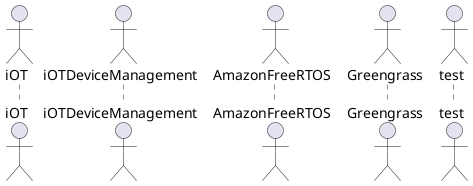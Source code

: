 @startuml


actor iOT
/''/
actor iOTDeviceManagement
/''/
actor AmazonFreeRTOS
/'microcontrollers 用 OS'/
actor Greengrass
/'iOT デバイスに、メッセージ送信、データキャッシング、
機械学習などをセキュアに提供'/
actor test
/''/
actor test
/''/
actor test
/''/
@enduml
